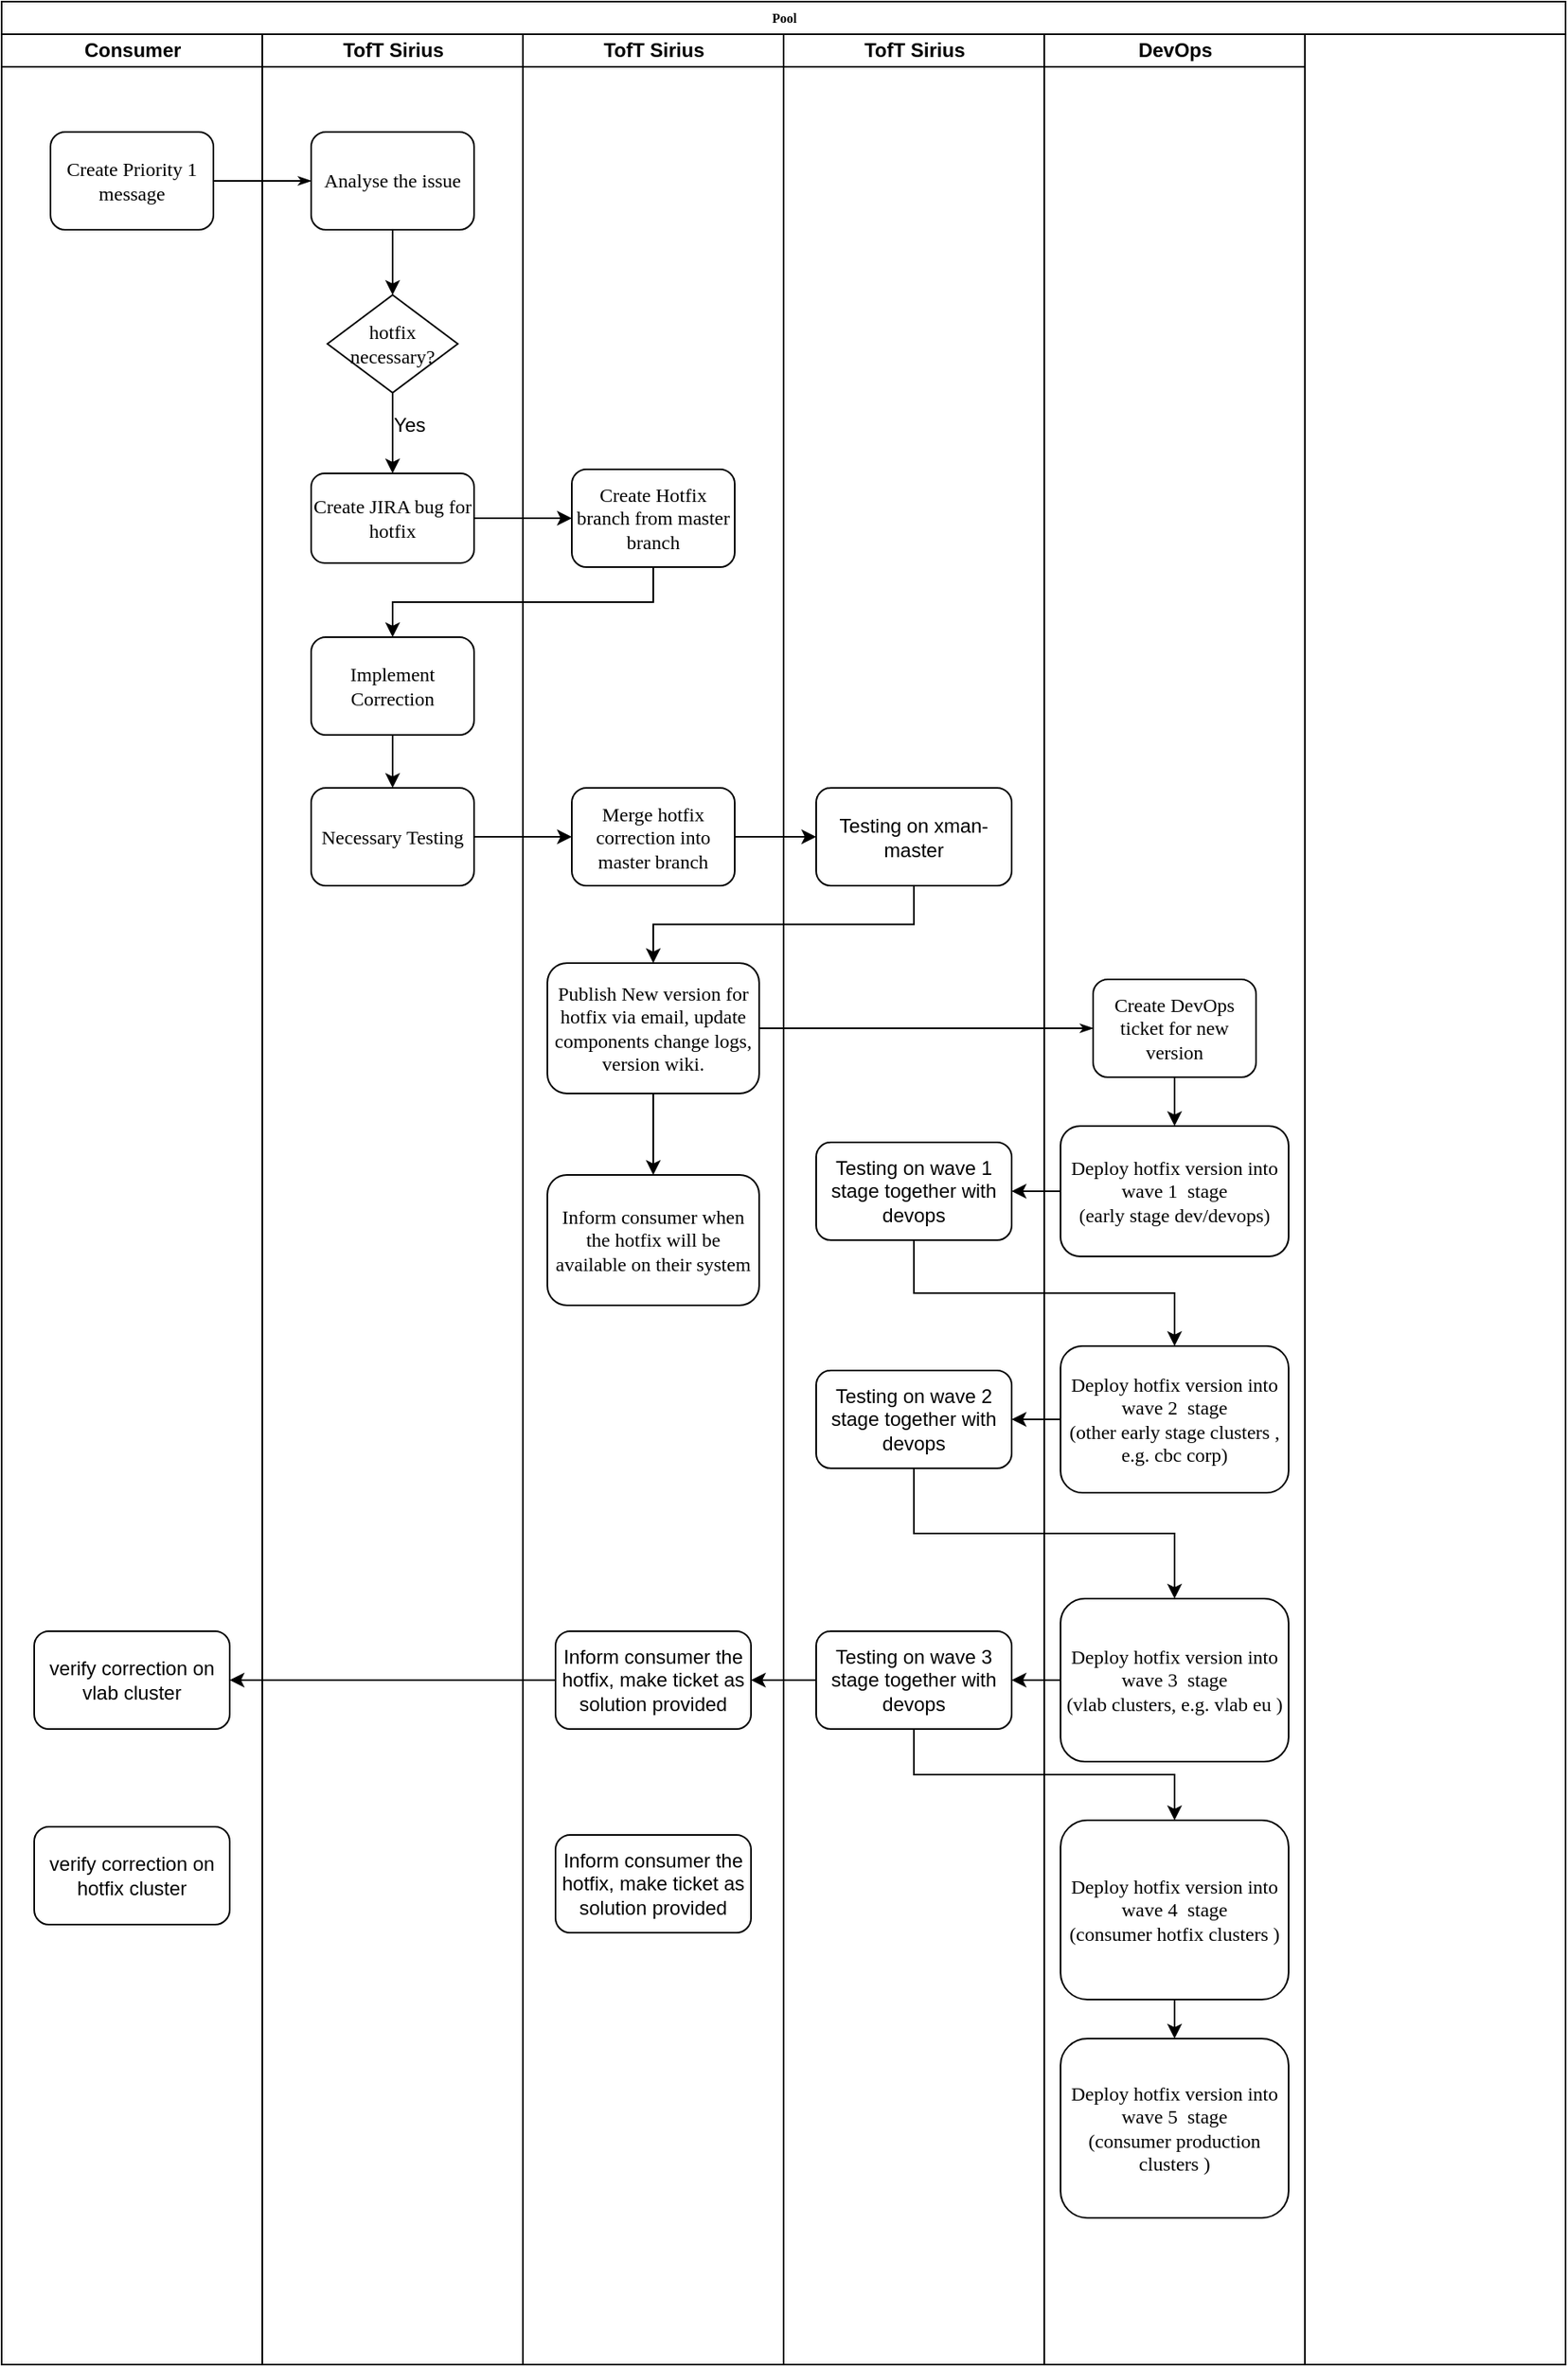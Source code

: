 <mxfile version="13.9.1" type="github">
  <diagram name="Page-1" id="74e2e168-ea6b-b213-b513-2b3c1d86103e">
    <mxGraphModel dx="1272" dy="781" grid="0" gridSize="10" guides="1" tooltips="1" connect="1" arrows="1" fold="1" page="1" pageScale="1" pageWidth="1100" pageHeight="850" background="#ffffff" math="0" shadow="0">
      <root>
        <mxCell id="0" />
        <mxCell id="1" parent="0" />
        <mxCell id="77e6c97f196da883-1" value="Pool" style="swimlane;html=1;childLayout=stackLayout;startSize=20;rounded=0;shadow=0;labelBackgroundColor=none;strokeWidth=1;fontFamily=Verdana;fontSize=8;align=center;" parent="1" vertex="1">
          <mxGeometry x="70" y="40" width="960" height="1450" as="geometry" />
        </mxCell>
        <mxCell id="77e6c97f196da883-2" value="Consumer" style="swimlane;html=1;startSize=20;" parent="77e6c97f196da883-1" vertex="1">
          <mxGeometry y="20" width="160" height="1430" as="geometry" />
        </mxCell>
        <mxCell id="77e6c97f196da883-8" value="&lt;font style=&quot;font-size: 12px&quot;&gt;Create Priority 1 message&lt;/font&gt;" style="rounded=1;whiteSpace=wrap;html=1;shadow=0;labelBackgroundColor=none;strokeWidth=1;fontFamily=Verdana;fontSize=8;align=center;" parent="77e6c97f196da883-2" vertex="1">
          <mxGeometry x="30" y="60" width="100" height="60" as="geometry" />
        </mxCell>
        <mxCell id="MvGyPjm9KPLf8DTey6Z1-55" value="verify correction on vlab cluster" style="rounded=1;whiteSpace=wrap;html=1;" vertex="1" parent="77e6c97f196da883-2">
          <mxGeometry x="20" y="980" width="120" height="60" as="geometry" />
        </mxCell>
        <mxCell id="MvGyPjm9KPLf8DTey6Z1-60" value="verify correction on hotfix cluster" style="rounded=1;whiteSpace=wrap;html=1;" vertex="1" parent="77e6c97f196da883-2">
          <mxGeometry x="20" y="1100" width="120" height="60" as="geometry" />
        </mxCell>
        <mxCell id="77e6c97f196da883-26" style="edgeStyle=orthogonalEdgeStyle;rounded=1;html=1;labelBackgroundColor=none;startArrow=none;startFill=0;startSize=5;endArrow=classicThin;endFill=1;endSize=5;jettySize=auto;orthogonalLoop=1;strokeWidth=1;fontFamily=Verdana;fontSize=8;entryX=0;entryY=0.5;entryDx=0;entryDy=0;" parent="77e6c97f196da883-1" source="77e6c97f196da883-8" target="MvGyPjm9KPLf8DTey6Z1-5" edge="1">
          <mxGeometry relative="1" as="geometry" />
        </mxCell>
        <mxCell id="107ba76e4e335f99-6" style="edgeStyle=orthogonalEdgeStyle;rounded=1;html=1;labelBackgroundColor=none;startArrow=none;startFill=0;startSize=5;endArrow=classicThin;endFill=1;endSize=5;jettySize=auto;orthogonalLoop=1;strokeWidth=1;fontFamily=Verdana;fontSize=8;entryX=0;entryY=0.5;entryDx=0;entryDy=0;" parent="77e6c97f196da883-1" source="77e6c97f196da883-14" target="MvGyPjm9KPLf8DTey6Z1-16" edge="1">
          <mxGeometry relative="1" as="geometry">
            <mxPoint x="510" y="610" as="targetPoint" />
          </mxGeometry>
        </mxCell>
        <mxCell id="77e6c97f196da883-3" value="TofT Sirius" style="swimlane;html=1;startSize=20;" parent="77e6c97f196da883-1" vertex="1">
          <mxGeometry x="160" y="20" width="160" height="1430" as="geometry" />
        </mxCell>
        <mxCell id="77e6c97f196da883-9" value="&lt;font style=&quot;font-size: 12px&quot;&gt;Create JIRA bug for hotfix&lt;/font&gt;" style="rounded=1;whiteSpace=wrap;html=1;shadow=0;labelBackgroundColor=none;strokeWidth=1;fontFamily=Verdana;fontSize=8;align=center;" parent="77e6c97f196da883-3" vertex="1">
          <mxGeometry x="30" y="269.5" width="100" height="55" as="geometry" />
        </mxCell>
        <mxCell id="MvGyPjm9KPLf8DTey6Z1-8" style="edgeStyle=orthogonalEdgeStyle;rounded=0;orthogonalLoop=1;jettySize=auto;html=1;exitX=0.5;exitY=1;exitDx=0;exitDy=0;entryX=0.5;entryY=0;entryDx=0;entryDy=0;" edge="1" parent="77e6c97f196da883-3" source="MvGyPjm9KPLf8DTey6Z1-5" target="MvGyPjm9KPLf8DTey6Z1-7">
          <mxGeometry relative="1" as="geometry" />
        </mxCell>
        <mxCell id="MvGyPjm9KPLf8DTey6Z1-5" value="&lt;font style=&quot;font-size: 12px&quot;&gt;Analyse the issue&lt;/font&gt;" style="rounded=1;whiteSpace=wrap;html=1;shadow=0;labelBackgroundColor=none;strokeWidth=1;fontFamily=Verdana;fontSize=8;align=center;" vertex="1" parent="77e6c97f196da883-3">
          <mxGeometry x="30" y="60" width="100" height="60" as="geometry" />
        </mxCell>
        <mxCell id="MvGyPjm9KPLf8DTey6Z1-12" style="edgeStyle=orthogonalEdgeStyle;rounded=0;orthogonalLoop=1;jettySize=auto;html=1;exitX=0.5;exitY=1;exitDx=0;exitDy=0;entryX=0.5;entryY=0;entryDx=0;entryDy=0;" edge="1" parent="77e6c97f196da883-3" source="MvGyPjm9KPLf8DTey6Z1-7" target="77e6c97f196da883-9">
          <mxGeometry relative="1" as="geometry" />
        </mxCell>
        <mxCell id="MvGyPjm9KPLf8DTey6Z1-7" value="&lt;font style=&quot;font-size: 12px&quot;&gt;hotfix necessary?&lt;/font&gt;" style="rhombus;whiteSpace=wrap;html=1;rounded=0;shadow=0;labelBackgroundColor=none;strokeWidth=1;fontFamily=Verdana;fontSize=8;align=center;" vertex="1" parent="77e6c97f196da883-3">
          <mxGeometry x="40" y="160" width="80" height="60" as="geometry" />
        </mxCell>
        <mxCell id="MvGyPjm9KPLf8DTey6Z1-10" value="Yes" style="text;html=1;resizable=0;autosize=1;align=center;verticalAlign=middle;points=[];fillColor=none;strokeColor=none;rounded=0;" vertex="1" parent="77e6c97f196da883-3">
          <mxGeometry x="70" y="230" width="40" height="20" as="geometry" />
        </mxCell>
        <mxCell id="MvGyPjm9KPLf8DTey6Z1-23" style="edgeStyle=orthogonalEdgeStyle;rounded=0;orthogonalLoop=1;jettySize=auto;html=1;exitX=0.5;exitY=1;exitDx=0;exitDy=0;entryX=0.5;entryY=0;entryDx=0;entryDy=0;" edge="1" parent="77e6c97f196da883-3" source="MvGyPjm9KPLf8DTey6Z1-20" target="MvGyPjm9KPLf8DTey6Z1-22">
          <mxGeometry relative="1" as="geometry" />
        </mxCell>
        <mxCell id="MvGyPjm9KPLf8DTey6Z1-20" value="&lt;font style=&quot;font-size: 12px&quot;&gt;Implement Correction&lt;/font&gt;" style="rounded=1;whiteSpace=wrap;html=1;shadow=0;labelBackgroundColor=none;strokeWidth=1;fontFamily=Verdana;fontSize=8;align=center;" vertex="1" parent="77e6c97f196da883-3">
          <mxGeometry x="30" y="370" width="100" height="60" as="geometry" />
        </mxCell>
        <mxCell id="MvGyPjm9KPLf8DTey6Z1-22" value="&lt;font style=&quot;font-size: 12px&quot;&gt;Necessary Testing&lt;/font&gt;" style="rounded=1;whiteSpace=wrap;html=1;shadow=0;labelBackgroundColor=none;strokeWidth=1;fontFamily=Verdana;fontSize=8;align=center;" vertex="1" parent="77e6c97f196da883-3">
          <mxGeometry x="30" y="462.5" width="100" height="60" as="geometry" />
        </mxCell>
        <mxCell id="77e6c97f196da883-4" value="TofT Sirius" style="swimlane;html=1;startSize=20;" parent="77e6c97f196da883-1" vertex="1">
          <mxGeometry x="320" y="20" width="160" height="1430" as="geometry" />
        </mxCell>
        <mxCell id="77e6c97f196da883-12" value="&lt;font style=&quot;font-size: 12px&quot;&gt;Merge hotfix correction into master branch&lt;/font&gt;" style="rounded=1;whiteSpace=wrap;html=1;shadow=0;labelBackgroundColor=none;strokeWidth=1;fontFamily=Verdana;fontSize=8;align=center;" parent="77e6c97f196da883-4" vertex="1">
          <mxGeometry x="30" y="462.5" width="100" height="60" as="geometry" />
        </mxCell>
        <mxCell id="MvGyPjm9KPLf8DTey6Z1-65" style="edgeStyle=orthogonalEdgeStyle;rounded=0;orthogonalLoop=1;jettySize=auto;html=1;exitX=0.5;exitY=1;exitDx=0;exitDy=0;entryX=0.5;entryY=0;entryDx=0;entryDy=0;" edge="1" parent="77e6c97f196da883-4" source="77e6c97f196da883-14" target="MvGyPjm9KPLf8DTey6Z1-64">
          <mxGeometry relative="1" as="geometry" />
        </mxCell>
        <mxCell id="77e6c97f196da883-14" value="&lt;font style=&quot;font-size: 12px&quot;&gt;Publish New version for hotfix via email, update components change logs, version wiki.&lt;/font&gt;" style="rounded=1;whiteSpace=wrap;html=1;shadow=0;labelBackgroundColor=none;strokeWidth=1;fontFamily=Verdana;fontSize=8;align=center;" parent="77e6c97f196da883-4" vertex="1">
          <mxGeometry x="15" y="570" width="130" height="80" as="geometry" />
        </mxCell>
        <mxCell id="77e6c97f196da883-11" value="&lt;font style=&quot;font-size: 12px&quot;&gt;Create Hotfix branch from master branch&lt;/font&gt;" style="rounded=1;whiteSpace=wrap;html=1;shadow=0;labelBackgroundColor=none;strokeWidth=1;fontFamily=Verdana;fontSize=8;align=center;" parent="77e6c97f196da883-4" vertex="1">
          <mxGeometry x="30" y="267" width="100" height="60" as="geometry" />
        </mxCell>
        <mxCell id="MvGyPjm9KPLf8DTey6Z1-54" value="Inform consumer the hotfix, make ticket as solution provided" style="rounded=1;whiteSpace=wrap;html=1;" vertex="1" parent="77e6c97f196da883-4">
          <mxGeometry x="20" y="980" width="120" height="60" as="geometry" />
        </mxCell>
        <mxCell id="MvGyPjm9KPLf8DTey6Z1-59" value="Inform consumer the hotfix, make ticket as solution provided" style="rounded=1;whiteSpace=wrap;html=1;" vertex="1" parent="77e6c97f196da883-4">
          <mxGeometry x="20" y="1105" width="120" height="60" as="geometry" />
        </mxCell>
        <mxCell id="MvGyPjm9KPLf8DTey6Z1-64" value="&lt;font style=&quot;font-size: 12px&quot;&gt;Inform consumer when the hotfix will be available on their system&lt;/font&gt;" style="rounded=1;whiteSpace=wrap;html=1;shadow=0;labelBackgroundColor=none;strokeWidth=1;fontFamily=Verdana;fontSize=8;align=center;" vertex="1" parent="77e6c97f196da883-4">
          <mxGeometry x="15" y="700" width="130" height="80" as="geometry" />
        </mxCell>
        <object label="" id="MvGyPjm9KPLf8DTey6Z1-9">
          <mxCell style="edgeStyle=orthogonalEdgeStyle;rounded=0;orthogonalLoop=1;jettySize=auto;html=1;exitX=1;exitY=0.5;exitDx=0;exitDy=0;entryX=0;entryY=0.5;entryDx=0;entryDy=0;" edge="1" parent="77e6c97f196da883-1" source="77e6c97f196da883-9" target="77e6c97f196da883-11">
            <mxGeometry relative="1" as="geometry" />
          </mxCell>
        </object>
        <mxCell id="77e6c97f196da883-6" value="TofT Sirius" style="swimlane;html=1;startSize=20;" parent="77e6c97f196da883-1" vertex="1">
          <mxGeometry x="480" y="20" width="160" height="1430" as="geometry" />
        </mxCell>
        <mxCell id="MvGyPjm9KPLf8DTey6Z1-3" value="Testing on xman-master" style="rounded=1;whiteSpace=wrap;html=1;" vertex="1" parent="77e6c97f196da883-6">
          <mxGeometry x="20" y="462.5" width="120" height="60" as="geometry" />
        </mxCell>
        <mxCell id="MvGyPjm9KPLf8DTey6Z1-2" value="Testing on wave 1 stage together with devops" style="rounded=1;whiteSpace=wrap;html=1;" vertex="1" parent="77e6c97f196da883-6">
          <mxGeometry x="20" y="680" width="120" height="60" as="geometry" />
        </mxCell>
        <mxCell id="MvGyPjm9KPLf8DTey6Z1-44" value="Testing on wave 3 stage together with devops" style="rounded=1;whiteSpace=wrap;html=1;" vertex="1" parent="77e6c97f196da883-6">
          <mxGeometry x="20" y="980" width="120" height="60" as="geometry" />
        </mxCell>
        <mxCell id="MvGyPjm9KPLf8DTey6Z1-13" value="DevOps" style="swimlane;html=1;startSize=20;" vertex="1" parent="77e6c97f196da883-1">
          <mxGeometry x="640" y="20" width="160" height="1430" as="geometry" />
        </mxCell>
        <mxCell id="MvGyPjm9KPLf8DTey6Z1-38" style="edgeStyle=orthogonalEdgeStyle;rounded=0;orthogonalLoop=1;jettySize=auto;html=1;exitX=0.5;exitY=1;exitDx=0;exitDy=0;entryX=0.5;entryY=0;entryDx=0;entryDy=0;" edge="1" parent="MvGyPjm9KPLf8DTey6Z1-13" source="MvGyPjm9KPLf8DTey6Z1-16" target="MvGyPjm9KPLf8DTey6Z1-17">
          <mxGeometry relative="1" as="geometry" />
        </mxCell>
        <mxCell id="MvGyPjm9KPLf8DTey6Z1-16" value="&lt;font style=&quot;font-size: 12px&quot;&gt;Create DevOps ticket for new version&lt;/font&gt;" style="rounded=1;whiteSpace=wrap;html=1;shadow=0;labelBackgroundColor=none;strokeWidth=1;fontFamily=Verdana;fontSize=8;align=center;" vertex="1" parent="MvGyPjm9KPLf8DTey6Z1-13">
          <mxGeometry x="30" y="580" width="100" height="60" as="geometry" />
        </mxCell>
        <mxCell id="MvGyPjm9KPLf8DTey6Z1-17" value="&lt;font style=&quot;font-size: 12px&quot;&gt;Deploy hotfix version into wave 1&amp;nbsp; stage&lt;br&gt;&lt;/font&gt;&lt;font style=&quot;font-size: 12px&quot;&gt;(early stage dev/devops)&lt;/font&gt;" style="rounded=1;whiteSpace=wrap;html=1;shadow=0;labelBackgroundColor=none;strokeWidth=1;fontFamily=Verdana;fontSize=8;align=center;" vertex="1" parent="MvGyPjm9KPLf8DTey6Z1-13">
          <mxGeometry x="10" y="670" width="140" height="80" as="geometry" />
        </mxCell>
        <mxCell id="MvGyPjm9KPLf8DTey6Z1-47" style="edgeStyle=orthogonalEdgeStyle;rounded=0;orthogonalLoop=1;jettySize=auto;html=1;exitX=0.5;exitY=1;exitDx=0;exitDy=0;" edge="1" parent="MvGyPjm9KPLf8DTey6Z1-13" source="MvGyPjm9KPLf8DTey6Z1-40" target="MvGyPjm9KPLf8DTey6Z1-46">
          <mxGeometry relative="1" as="geometry">
            <mxPoint x="-80" y="935" as="sourcePoint" />
          </mxGeometry>
        </mxCell>
        <mxCell id="MvGyPjm9KPLf8DTey6Z1-40" value="Testing on wave 2 stage together with devops" style="rounded=1;whiteSpace=wrap;html=1;" vertex="1" parent="MvGyPjm9KPLf8DTey6Z1-13">
          <mxGeometry x="-140" y="820" width="120" height="60" as="geometry" />
        </mxCell>
        <mxCell id="MvGyPjm9KPLf8DTey6Z1-52" style="edgeStyle=orthogonalEdgeStyle;rounded=0;orthogonalLoop=1;jettySize=auto;html=1;exitX=0;exitY=0.5;exitDx=0;exitDy=0;entryX=1;entryY=0.5;entryDx=0;entryDy=0;" edge="1" parent="MvGyPjm9KPLf8DTey6Z1-13" source="MvGyPjm9KPLf8DTey6Z1-41" target="MvGyPjm9KPLf8DTey6Z1-40">
          <mxGeometry relative="1" as="geometry" />
        </mxCell>
        <mxCell id="MvGyPjm9KPLf8DTey6Z1-41" value="&lt;font style=&quot;font-size: 12px&quot;&gt;Deploy hotfix version into wave 2&amp;nbsp; stage&lt;br&gt;&lt;/font&gt;&lt;font style=&quot;font-size: 12px&quot;&gt;(other early stage clusters , e.g. cbc corp)&lt;/font&gt;" style="rounded=1;whiteSpace=wrap;html=1;shadow=0;labelBackgroundColor=none;strokeWidth=1;fontFamily=Verdana;fontSize=8;align=center;" vertex="1" parent="MvGyPjm9KPLf8DTey6Z1-13">
          <mxGeometry x="10" y="805" width="140" height="90" as="geometry" />
        </mxCell>
        <mxCell id="MvGyPjm9KPLf8DTey6Z1-46" value="&lt;font style=&quot;font-size: 12px&quot;&gt;Deploy hotfix version into wave 3&amp;nbsp; stage&lt;br&gt;&lt;/font&gt;&lt;font style=&quot;font-size: 12px&quot;&gt;(vlab clusters, e.g. vlab eu )&lt;/font&gt;" style="rounded=1;whiteSpace=wrap;html=1;shadow=0;labelBackgroundColor=none;strokeWidth=1;fontFamily=Verdana;fontSize=8;align=center;" vertex="1" parent="MvGyPjm9KPLf8DTey6Z1-13">
          <mxGeometry x="10" y="960" width="140" height="100" as="geometry" />
        </mxCell>
        <mxCell id="MvGyPjm9KPLf8DTey6Z1-63" style="edgeStyle=orthogonalEdgeStyle;rounded=0;orthogonalLoop=1;jettySize=auto;html=1;exitX=0.5;exitY=1;exitDx=0;exitDy=0;entryX=0.5;entryY=0;entryDx=0;entryDy=0;" edge="1" parent="MvGyPjm9KPLf8DTey6Z1-13" source="MvGyPjm9KPLf8DTey6Z1-50" target="MvGyPjm9KPLf8DTey6Z1-61">
          <mxGeometry relative="1" as="geometry" />
        </mxCell>
        <mxCell id="MvGyPjm9KPLf8DTey6Z1-50" value="&lt;font style=&quot;font-size: 12px&quot;&gt;Deploy hotfix version into wave 4&amp;nbsp; stage&lt;br&gt;&lt;/font&gt;&lt;font style=&quot;font-size: 12px&quot;&gt;(consumer hotfix clusters )&lt;/font&gt;" style="rounded=1;whiteSpace=wrap;html=1;shadow=0;labelBackgroundColor=none;strokeWidth=1;fontFamily=Verdana;fontSize=8;align=center;" vertex="1" parent="MvGyPjm9KPLf8DTey6Z1-13">
          <mxGeometry x="10" y="1096" width="140" height="110" as="geometry" />
        </mxCell>
        <mxCell id="MvGyPjm9KPLf8DTey6Z1-61" value="&lt;font style=&quot;font-size: 12px&quot;&gt;Deploy hotfix version into wave 5&amp;nbsp; stage&lt;br&gt;&lt;/font&gt;&lt;font style=&quot;font-size: 12px&quot;&gt;(consumer production clusters )&lt;/font&gt;" style="rounded=1;whiteSpace=wrap;html=1;shadow=0;labelBackgroundColor=none;strokeWidth=1;fontFamily=Verdana;fontSize=8;align=center;" vertex="1" parent="MvGyPjm9KPLf8DTey6Z1-13">
          <mxGeometry x="10" y="1230" width="140" height="110" as="geometry" />
        </mxCell>
        <mxCell id="MvGyPjm9KPLf8DTey6Z1-21" style="edgeStyle=orthogonalEdgeStyle;rounded=0;orthogonalLoop=1;jettySize=auto;html=1;exitX=0.5;exitY=1;exitDx=0;exitDy=0;entryX=0.5;entryY=0;entryDx=0;entryDy=0;" edge="1" parent="77e6c97f196da883-1" source="77e6c97f196da883-11" target="MvGyPjm9KPLf8DTey6Z1-20">
          <mxGeometry relative="1" as="geometry" />
        </mxCell>
        <mxCell id="MvGyPjm9KPLf8DTey6Z1-24" style="edgeStyle=orthogonalEdgeStyle;rounded=0;orthogonalLoop=1;jettySize=auto;html=1;exitX=1;exitY=0.5;exitDx=0;exitDy=0;entryX=0;entryY=0.5;entryDx=0;entryDy=0;" edge="1" parent="77e6c97f196da883-1" source="MvGyPjm9KPLf8DTey6Z1-22" target="77e6c97f196da883-12">
          <mxGeometry relative="1" as="geometry" />
        </mxCell>
        <mxCell id="MvGyPjm9KPLf8DTey6Z1-36" style="edgeStyle=orthogonalEdgeStyle;rounded=0;orthogonalLoop=1;jettySize=auto;html=1;exitX=1;exitY=0.5;exitDx=0;exitDy=0;entryX=0;entryY=0.5;entryDx=0;entryDy=0;" edge="1" parent="77e6c97f196da883-1" source="77e6c97f196da883-12" target="MvGyPjm9KPLf8DTey6Z1-3">
          <mxGeometry relative="1" as="geometry" />
        </mxCell>
        <mxCell id="MvGyPjm9KPLf8DTey6Z1-37" style="edgeStyle=orthogonalEdgeStyle;rounded=0;orthogonalLoop=1;jettySize=auto;html=1;exitX=0.5;exitY=1;exitDx=0;exitDy=0;entryX=0.5;entryY=0;entryDx=0;entryDy=0;" edge="1" parent="77e6c97f196da883-1" source="MvGyPjm9KPLf8DTey6Z1-3" target="77e6c97f196da883-14">
          <mxGeometry relative="1" as="geometry" />
        </mxCell>
        <mxCell id="MvGyPjm9KPLf8DTey6Z1-39" style="edgeStyle=orthogonalEdgeStyle;rounded=0;orthogonalLoop=1;jettySize=auto;html=1;exitX=0;exitY=0.5;exitDx=0;exitDy=0;entryX=1;entryY=0.5;entryDx=0;entryDy=0;" edge="1" parent="77e6c97f196da883-1" source="MvGyPjm9KPLf8DTey6Z1-17" target="MvGyPjm9KPLf8DTey6Z1-2">
          <mxGeometry relative="1" as="geometry" />
        </mxCell>
        <mxCell id="MvGyPjm9KPLf8DTey6Z1-42" style="edgeStyle=orthogonalEdgeStyle;rounded=0;orthogonalLoop=1;jettySize=auto;html=1;exitX=0.5;exitY=1;exitDx=0;exitDy=0;entryX=0.5;entryY=0;entryDx=0;entryDy=0;" edge="1" parent="77e6c97f196da883-1" source="MvGyPjm9KPLf8DTey6Z1-2" target="MvGyPjm9KPLf8DTey6Z1-41">
          <mxGeometry relative="1" as="geometry" />
        </mxCell>
        <mxCell id="MvGyPjm9KPLf8DTey6Z1-53" style="edgeStyle=orthogonalEdgeStyle;rounded=0;orthogonalLoop=1;jettySize=auto;html=1;exitX=0;exitY=0.5;exitDx=0;exitDy=0;entryX=1;entryY=0.5;entryDx=0;entryDy=0;" edge="1" parent="77e6c97f196da883-1" source="MvGyPjm9KPLf8DTey6Z1-46" target="MvGyPjm9KPLf8DTey6Z1-44">
          <mxGeometry relative="1" as="geometry" />
        </mxCell>
        <mxCell id="MvGyPjm9KPLf8DTey6Z1-56" style="edgeStyle=orthogonalEdgeStyle;rounded=0;orthogonalLoop=1;jettySize=auto;html=1;exitX=0;exitY=0.5;exitDx=0;exitDy=0;" edge="1" parent="77e6c97f196da883-1" source="MvGyPjm9KPLf8DTey6Z1-44" target="MvGyPjm9KPLf8DTey6Z1-54">
          <mxGeometry relative="1" as="geometry" />
        </mxCell>
        <mxCell id="MvGyPjm9KPLf8DTey6Z1-57" style="edgeStyle=orthogonalEdgeStyle;rounded=0;orthogonalLoop=1;jettySize=auto;html=1;exitX=0;exitY=0.5;exitDx=0;exitDy=0;entryX=1;entryY=0.5;entryDx=0;entryDy=0;" edge="1" parent="77e6c97f196da883-1" source="MvGyPjm9KPLf8DTey6Z1-54" target="MvGyPjm9KPLf8DTey6Z1-55">
          <mxGeometry relative="1" as="geometry" />
        </mxCell>
        <mxCell id="MvGyPjm9KPLf8DTey6Z1-62" style="edgeStyle=orthogonalEdgeStyle;rounded=0;orthogonalLoop=1;jettySize=auto;html=1;exitX=0.5;exitY=1;exitDx=0;exitDy=0;" edge="1" parent="77e6c97f196da883-1" source="MvGyPjm9KPLf8DTey6Z1-44" target="MvGyPjm9KPLf8DTey6Z1-50">
          <mxGeometry relative="1" as="geometry" />
        </mxCell>
      </root>
    </mxGraphModel>
  </diagram>
</mxfile>
